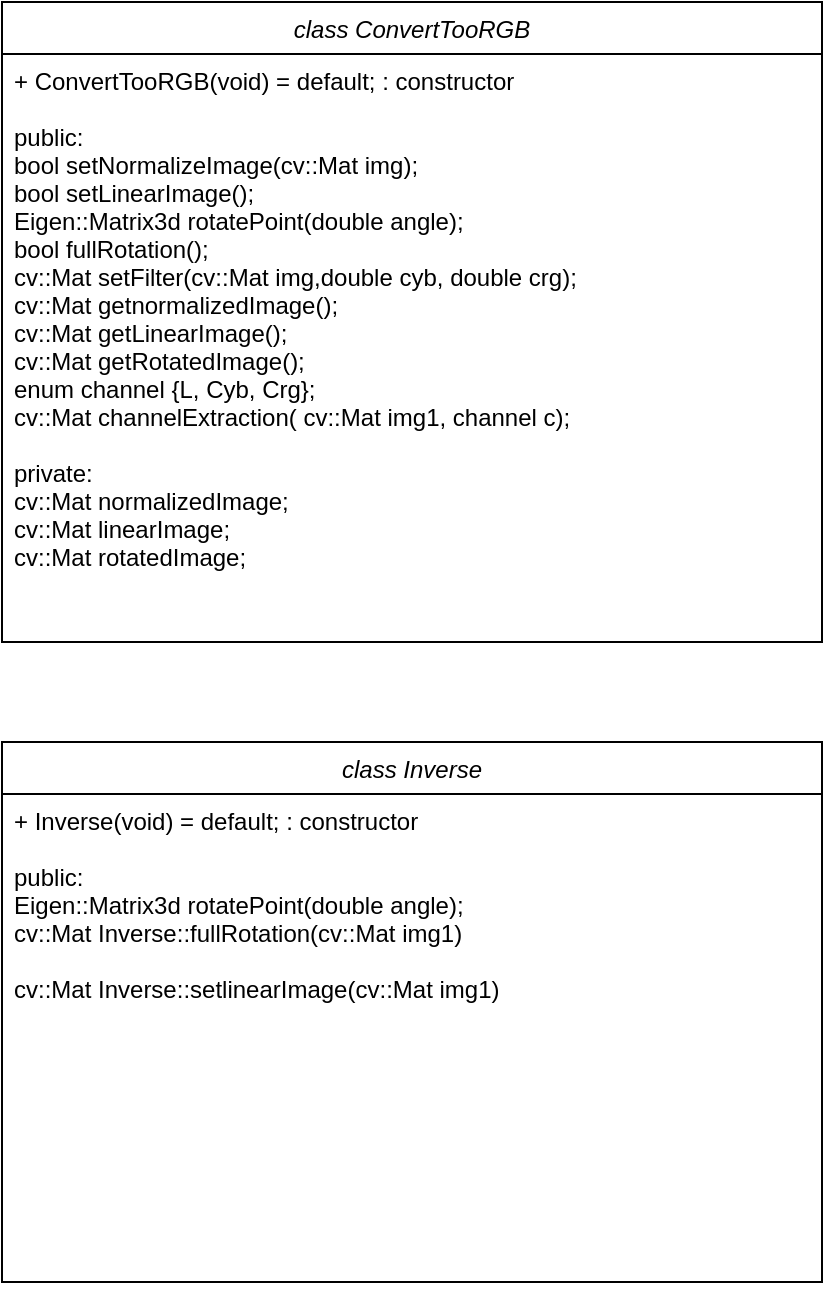 <mxfile version="12.8.9" type="device"><diagram id="C5RBs43oDa-KdzZeNtuy" name="Page-1"><mxGraphModel dx="1355" dy="776" grid="1" gridSize="10" guides="1" tooltips="1" connect="1" arrows="1" fold="1" page="1" pageScale="1" pageWidth="827" pageHeight="1169" math="0" shadow="0"><root><mxCell id="WIyWlLk6GJQsqaUBKTNV-0"/><mxCell id="WIyWlLk6GJQsqaUBKTNV-1" parent="WIyWlLk6GJQsqaUBKTNV-0"/><mxCell id="zkfFHV4jXpPFQw0GAbJ--0" value="class ConvertTooRGB " style="swimlane;fontStyle=2;align=center;verticalAlign=top;childLayout=stackLayout;horizontal=1;startSize=26;horizontalStack=0;resizeParent=1;resizeLast=0;collapsible=1;marginBottom=0;rounded=0;shadow=0;strokeWidth=1;" parent="WIyWlLk6GJQsqaUBKTNV-1" vertex="1"><mxGeometry x="180" y="50" width="410" height="320" as="geometry"><mxRectangle x="230" y="140" width="160" height="26" as="alternateBounds"/></mxGeometry></mxCell><mxCell id="zkfFHV4jXpPFQw0GAbJ--1" value="+ ConvertTooRGB(void) = default; : constructor&#xA;&#xA;public:&#xA;bool setNormalizeImage(cv::Mat img);&#xA;bool setLinearImage(); &#xA;    Eigen::Matrix3d rotatePoint(double angle);&#xA;    bool fullRotation();&#xA;cv::Mat setFilter(cv::Mat img,double cyb, double crg);&#xA;cv::Mat getnormalizedImage();&#xA;cv::Mat getLinearImage();&#xA;cv::Mat getRotatedImage();&#xA;enum  channel {L, Cyb, Crg};&#xA;cv::Mat channelExtraction( cv::Mat img1, channel c); &#xA;&#xA;private:&#xA;cv::Mat normalizedImage;&#xA;cv::Mat linearImage;&#xA;cv::Mat rotatedImage;&#xA;&#xA;&#xA;&#xA;&#xA;" style="text;align=left;verticalAlign=top;spacingLeft=4;spacingRight=4;overflow=hidden;rotatable=0;points=[[0,0.5],[1,0.5]];portConstraint=eastwest;" parent="zkfFHV4jXpPFQw0GAbJ--0" vertex="1"><mxGeometry y="26" width="410" height="294" as="geometry"/></mxCell><mxCell id="LVrdhHxOri4Swjk_wLCd-0" value="class Inverse" style="swimlane;fontStyle=2;align=center;verticalAlign=top;childLayout=stackLayout;horizontal=1;startSize=26;horizontalStack=0;resizeParent=1;resizeLast=0;collapsible=1;marginBottom=0;rounded=0;shadow=0;strokeWidth=1;" parent="WIyWlLk6GJQsqaUBKTNV-1" vertex="1"><mxGeometry x="180" y="420" width="410" height="270" as="geometry"><mxRectangle x="230" y="140" width="160" height="26" as="alternateBounds"/></mxGeometry></mxCell><mxCell id="LVrdhHxOri4Swjk_wLCd-1" value="+ Inverse(void) = default; : constructor&#xA;&#xA;public:&#xA;    Eigen::Matrix3d rotatePoint(double angle);&#xA;cv::Mat Inverse::fullRotation(cv::Mat img1) &#xA;&#xA;cv::Mat Inverse::setlinearImage(cv::Mat img1)&#xA;&#xA;&#xA;&#xA;&#xA;&#xA;&#xA;" style="text;align=left;verticalAlign=top;spacingLeft=4;spacingRight=4;overflow=hidden;rotatable=0;points=[[0,0.5],[1,0.5]];portConstraint=eastwest;" parent="LVrdhHxOri4Swjk_wLCd-0" vertex="1"><mxGeometry y="26" width="410" height="244" as="geometry"/></mxCell></root></mxGraphModel></diagram></mxfile>

